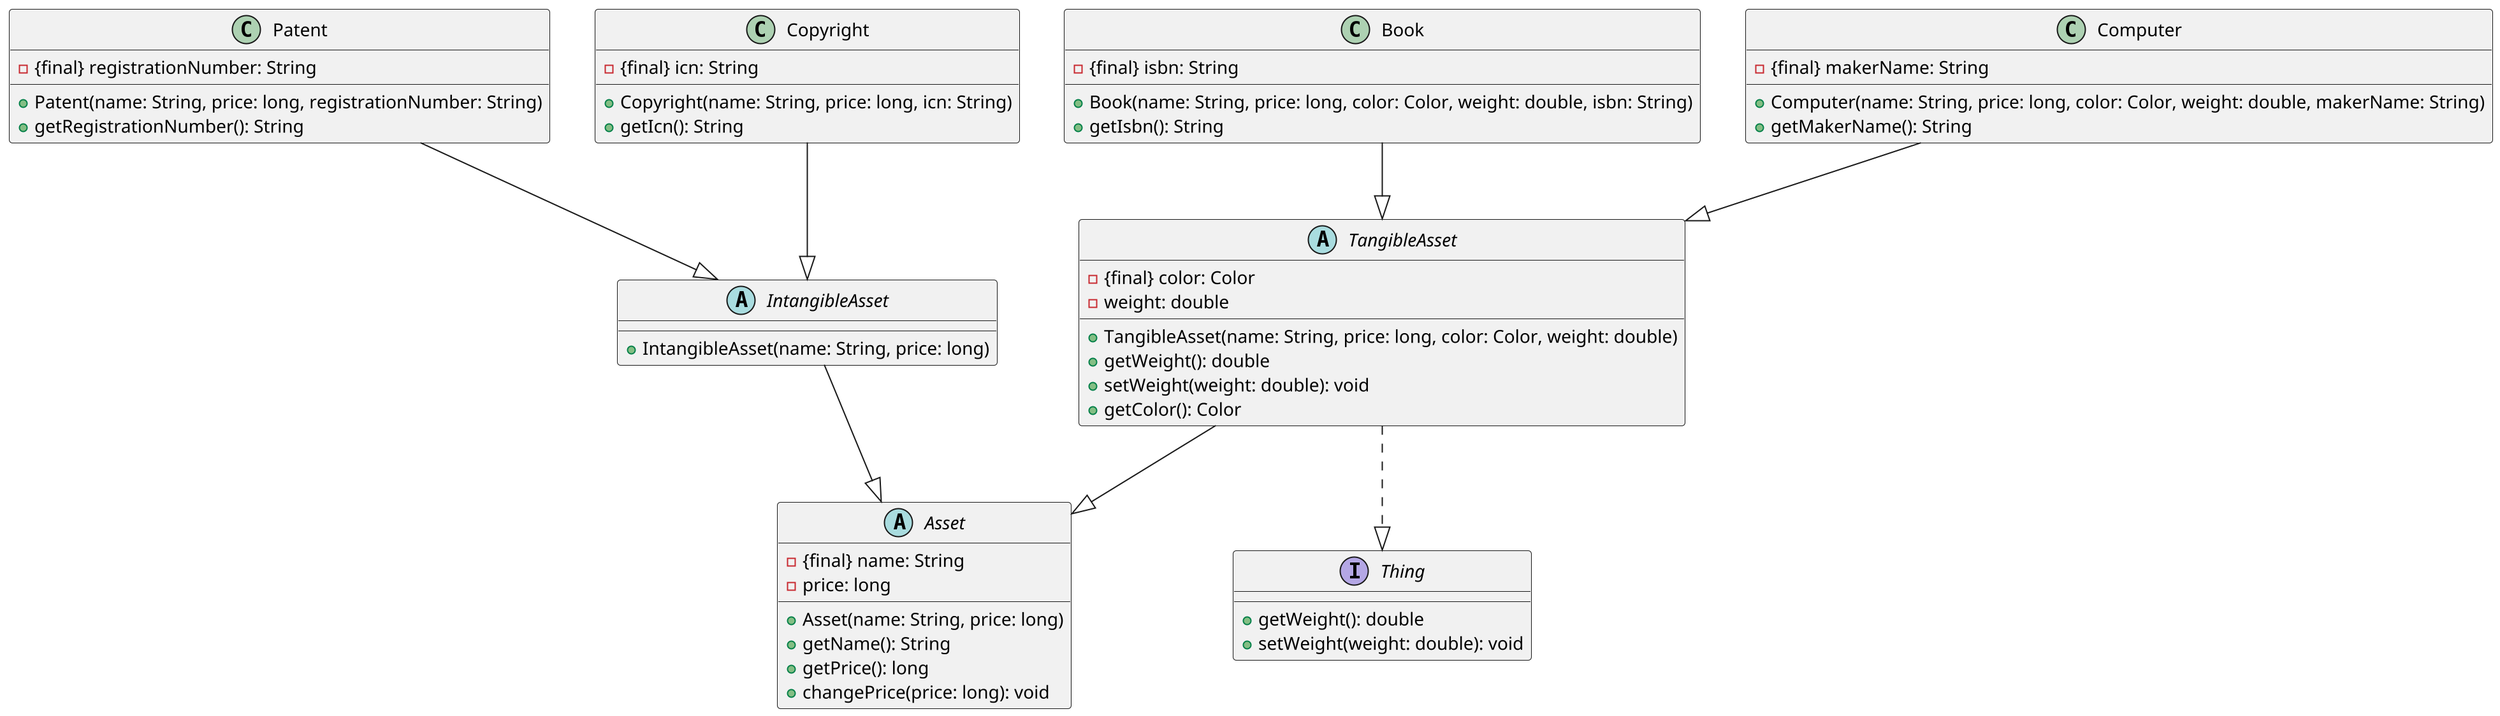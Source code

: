 @startuml
'https://plantuml.com/class-diagram

scale 2

interface Thing {
    + getWeight(): double
    + setWeight(weight: double): void
}

abstract class Asset {
    - {final} name: String
    - price: long

    + Asset(name: String, price: long)
    + getName(): String
    + getPrice(): long
    + changePrice(price: long): void
}

abstract class TangibleAsset {
    - {final} color: Color
    - weight: double

    + TangibleAsset(name: String, price: long, color: Color, weight: double)
    + getWeight(): double
    + setWeight(weight: double): void
    + getColor(): Color
}

abstract class IntangibleAsset {
    + IntangibleAsset(name: String, price: long)
}

class Book {
    - {final} isbn: String

    + Book(name: String, price: long, color: Color, weight: double, isbn: String)
    + getIsbn(): String
}

class Computer {
    - {final} makerName: String

    + Computer(name: String, price: long, color: Color, weight: double, makerName: String)
    + getMakerName(): String
}

class Patent {
    - {final} registrationNumber: String

    + Patent(name: String, price: long, registrationNumber: String)
    + getRegistrationNumber(): String
}

class Copyright {
    - {final} icn: String

    + Copyright(name: String, price: long, icn: String)
    + getIcn(): String
}

' Inheritance relationships
TangibleAsset --|> Asset
IntangibleAsset --|> Asset
Book --|> TangibleAsset
Computer --|> TangibleAsset
Patent --|> IntangibleAsset
Copyright --|> IntangibleAsset

' Implementation relationships
TangibleAsset ..|> Thing

@enduml